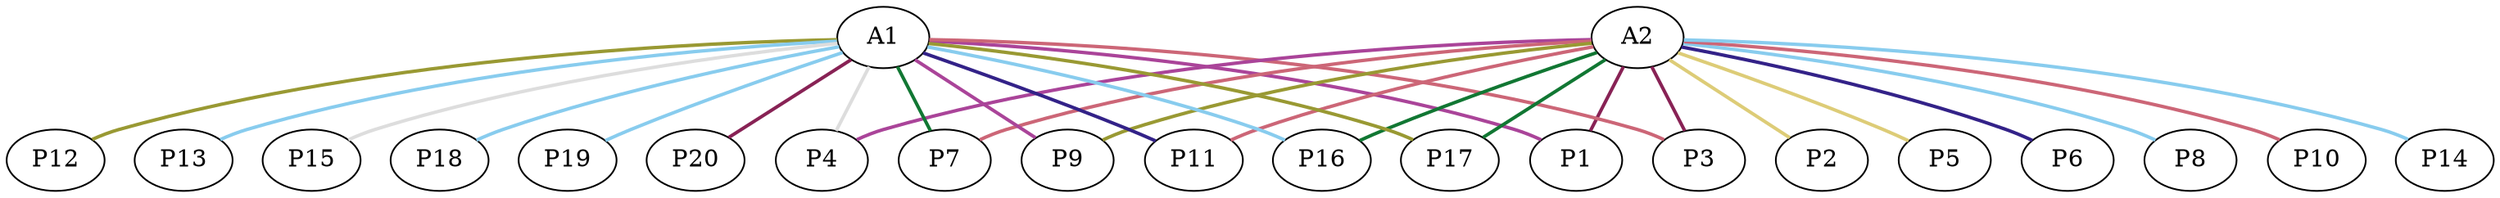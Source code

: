 graph {
	graph [rankdir=BT]
	A1
	A2
	P1
	P1 -- A2 [color="#882255" style=bold]
	P1 -- A1 [color="#AA4499" style=bold]
	P2
	P2 -- A2 [color="#DDCC77" style=bold]
	P3
	P3 -- A1 [color="#CC6677" style=bold]
	P3 -- A2 [color="#882255" style=bold]
	P4
	P4 -- A2 [color="#AA4499" style=bold]
	P4 -- A1 [color="#DDDDDD" style=bold]
	P5
	P5 -- A2 [color="#DDCC77" style=bold]
	P6
	P6 -- A2 [color="#332288" style=bold]
	P7
	P7 -- A2 [color="#CC6677" style=bold]
	P7 -- A1 [color="#117733" style=bold]
	P8
	P8 -- A2 [color="#88CCEE" style=bold]
	P9
	P9 -- A2 [color="#999933" style=bold]
	P9 -- A1 [color="#AA4499" style=bold]
	P10
	P10 -- A2 [color="#CC6677" style=bold]
	P11
	P11 -- A2 [color="#CC6677" style=bold]
	P11 -- A1 [color="#332288" style=bold]
	P12
	P12 -- A1 [color="#999933" style=bold]
	P13
	P13 -- A1 [color="#88CCEE" style=bold]
	P14
	P14 -- A2 [color="#88CCEE" style=bold]
	P15
	P15 -- A1 [color="#DDDDDD" style=bold]
	P16
	P16 -- A1 [color="#88CCEE" style=bold]
	P16 -- A2 [color="#117733" style=bold]
	P17
	P17 -- A2 [color="#117733" style=bold]
	P17 -- A1 [color="#999933" style=bold]
	P18
	P18 -- A1 [color="#88CCEE" style=bold]
	P19
	P19 -- A1 [color="#88CCEE" style=bold]
	P20
	P20 -- A1 [color="#882255" style=bold]
}
